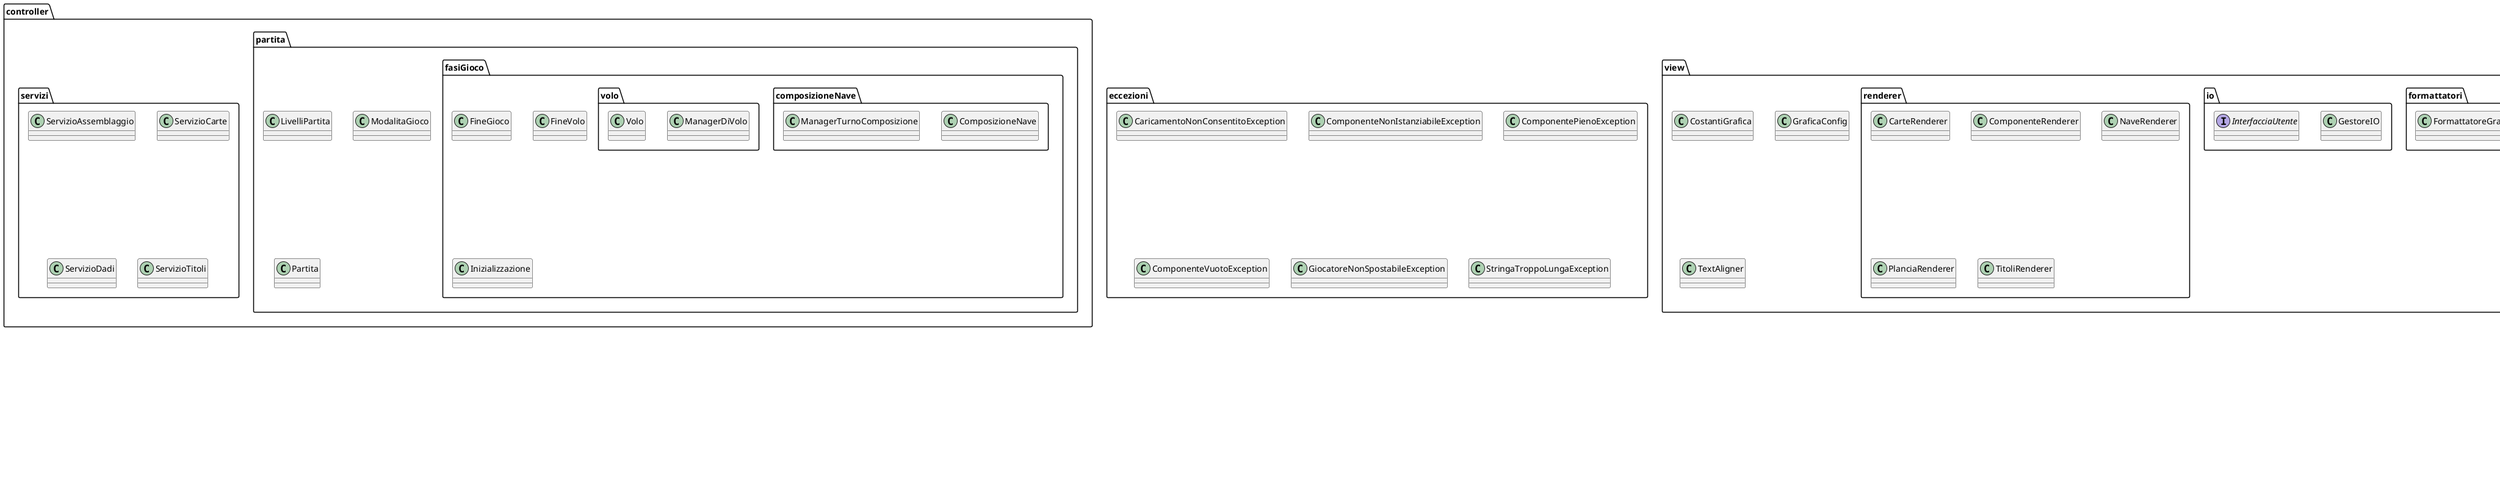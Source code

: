 @startuml

package controller {
  package partita {
    package fasiGioco {
      class FineGioco
      class FineVolo
      class Inizializzazione
      package composizioneNave {
        class ComposizioneNave
        class ManagerTurnoComposizione
      }
      package volo {
        class ManagerDiVolo
        class Volo
      }
    }
    class LivelliPartita
    class ModalitaGioco
    class Partita
  }
  package servizi {
    class ServizioAssemblaggio
    class ServizioCarte
    class ServizioDadi
    class ServizioTitoli
  }
}

package eccezioni {
  class CaricamentoNonConsentitoException
  class ComponenteNonIstanziabileException
  class ComponentePienoException
  class ComponenteVuotoException
  class GiocatoreNonSpostabileException
  class StringaTroppoLungaException
}

package main {
  class Main
}

package model {
  package carte {
    abstract class Carta
    package colpo {
      class Colpo
      class GestoreColpi
    }
    package criteriEffetti {
      enum Criterio
      class CriterioConEffetto
      enum Effetto
    }
    class Epidemia
    class NaveAbbandonata
    package nemici {
      class Contrabbandieri
      abstract class Nemico
      class Pirati
      class Schiavisti
    }
    package pianeti {
      class CartaPianeti
      class Pianeta
    }
    class PioggiaDiMeteoriti
    class PolvereStellare
    class Sabotaggio
    class SpazioAperto
    class StazioneAbbandonata
    enum TipoCarta
    class ZonaDiGuerra
  }
  package componenti {
    abstract class Componente
    package cabine {
      class CabinaDiEquipaggio
      class CabinaPartenza
    }
    package cannoni {
      class Cannone
      class CannoneDoppio
    }
    package motori {
      class Motore
      class MotoreDoppio
    }
    package stive {
      class Stiva
      class StivaSpeciale
    }
    interface Contenitore
    class GeneratoreDiScudi
    class ModuloSupportoAlieni
    enum TipoComponente
    class Tubo
    class VanoBatteria
  }
  package enums {
    enum TipoMerce
    enum TipoPedina
    enum TipoTubo
  }
  class Giocatore
  package nave {
    class AnalizzatoreNave
    class Distruttore
    class GestoreComponenti
    class Nave
    enum TipoNave
    class ValidatorePosizione
    class VerificatoreImpatti
  }
  package planciaDiVolo {
    class Plancia
    enum TipoPlancia
  }
  package titoli {
    abstract class Titolo
    class Batterista
    class CapitanoDaCrociera
    enum ColoreTitolo
    class MastroCorridoista
    class MastroIngegnere
    enum TipoTitolo
    class TrasportatoreSupremo
    class Xenoquartiermastro
  }
}

package util {
  class Coppia
  class Util
  package layout {
    class Coordinate
    enum Direzione
  }
  package random {
    class Dado
    class RandomUtil
  }
}

package view {
  enum Colore
  class CostantiGrafica
  package formattatori {
    interface Formattabile
    class FormattatoreGrafico
  }
  class GraficaConfig
  package io {
    class GestoreIO
    interface InterfacciaUtente
  }
  package renderer {
    class CarteRenderer
    class ComponenteRenderer
    class NaveRenderer
    class PlanciaRenderer
    class TitoliRenderer
  }
  class TextAligner
}


Carta <|-- Epidemia
Carta <|-- SpazioAperto
Carta <|-- ZonaDiGuerra
Carta <|-- PioggiaDiMeteoriti
Carta <|-- NaveAbbandonata
Carta <|-- Nemico
Carta <|-- StazioneAbbandonata
Carta <|-- PolvereStellare
Carta <|-- Sabotaggio
Carta <|-- CartaPianeti
Nemico <|-- Contrabbandieri
Nemico <|-- Pirati
Nemico <|-- Schiavisti
Componente <|-- CabinaDiEquipaggio
Componente <|-- Cannone
Componente <|-- Motore
Componente <|-- Stiva
Componente <|-- GeneratoreDiScudi
Componente <|-- ModuloSupportoAlieni
Componente <|-- Tubo
Componente <|-- VanoBatteria
Cannone <|-- CannoneDoppio
Motore <|-- MotoreDoppio
CabinaDiEquipaggio <|-- CabinaPartenza
Stiva <|-- StivaSpeciale
Titolo <|-- Batterista
Titolo <|-- MastroCorridoista
Titolo <|-- MastroIngegnere
Titolo <|-- Xenoquartiermastro
Titolo <|-- TrasportatoreSupremo
Titolo <|-- CapitanoDaCrociera

Contenitore <|.. CabinaDiEquipaggio
Contenitore <|.. Stiva
Formattabile <|.. Colore
Formattabile <|.. Giocatore
Formattabile <|.. TipoComponente
Formattabile <|.. TipoMerce
Formattabile <|.. TipoPedina
Formattabile <|.. TipoTitolo

@enduml